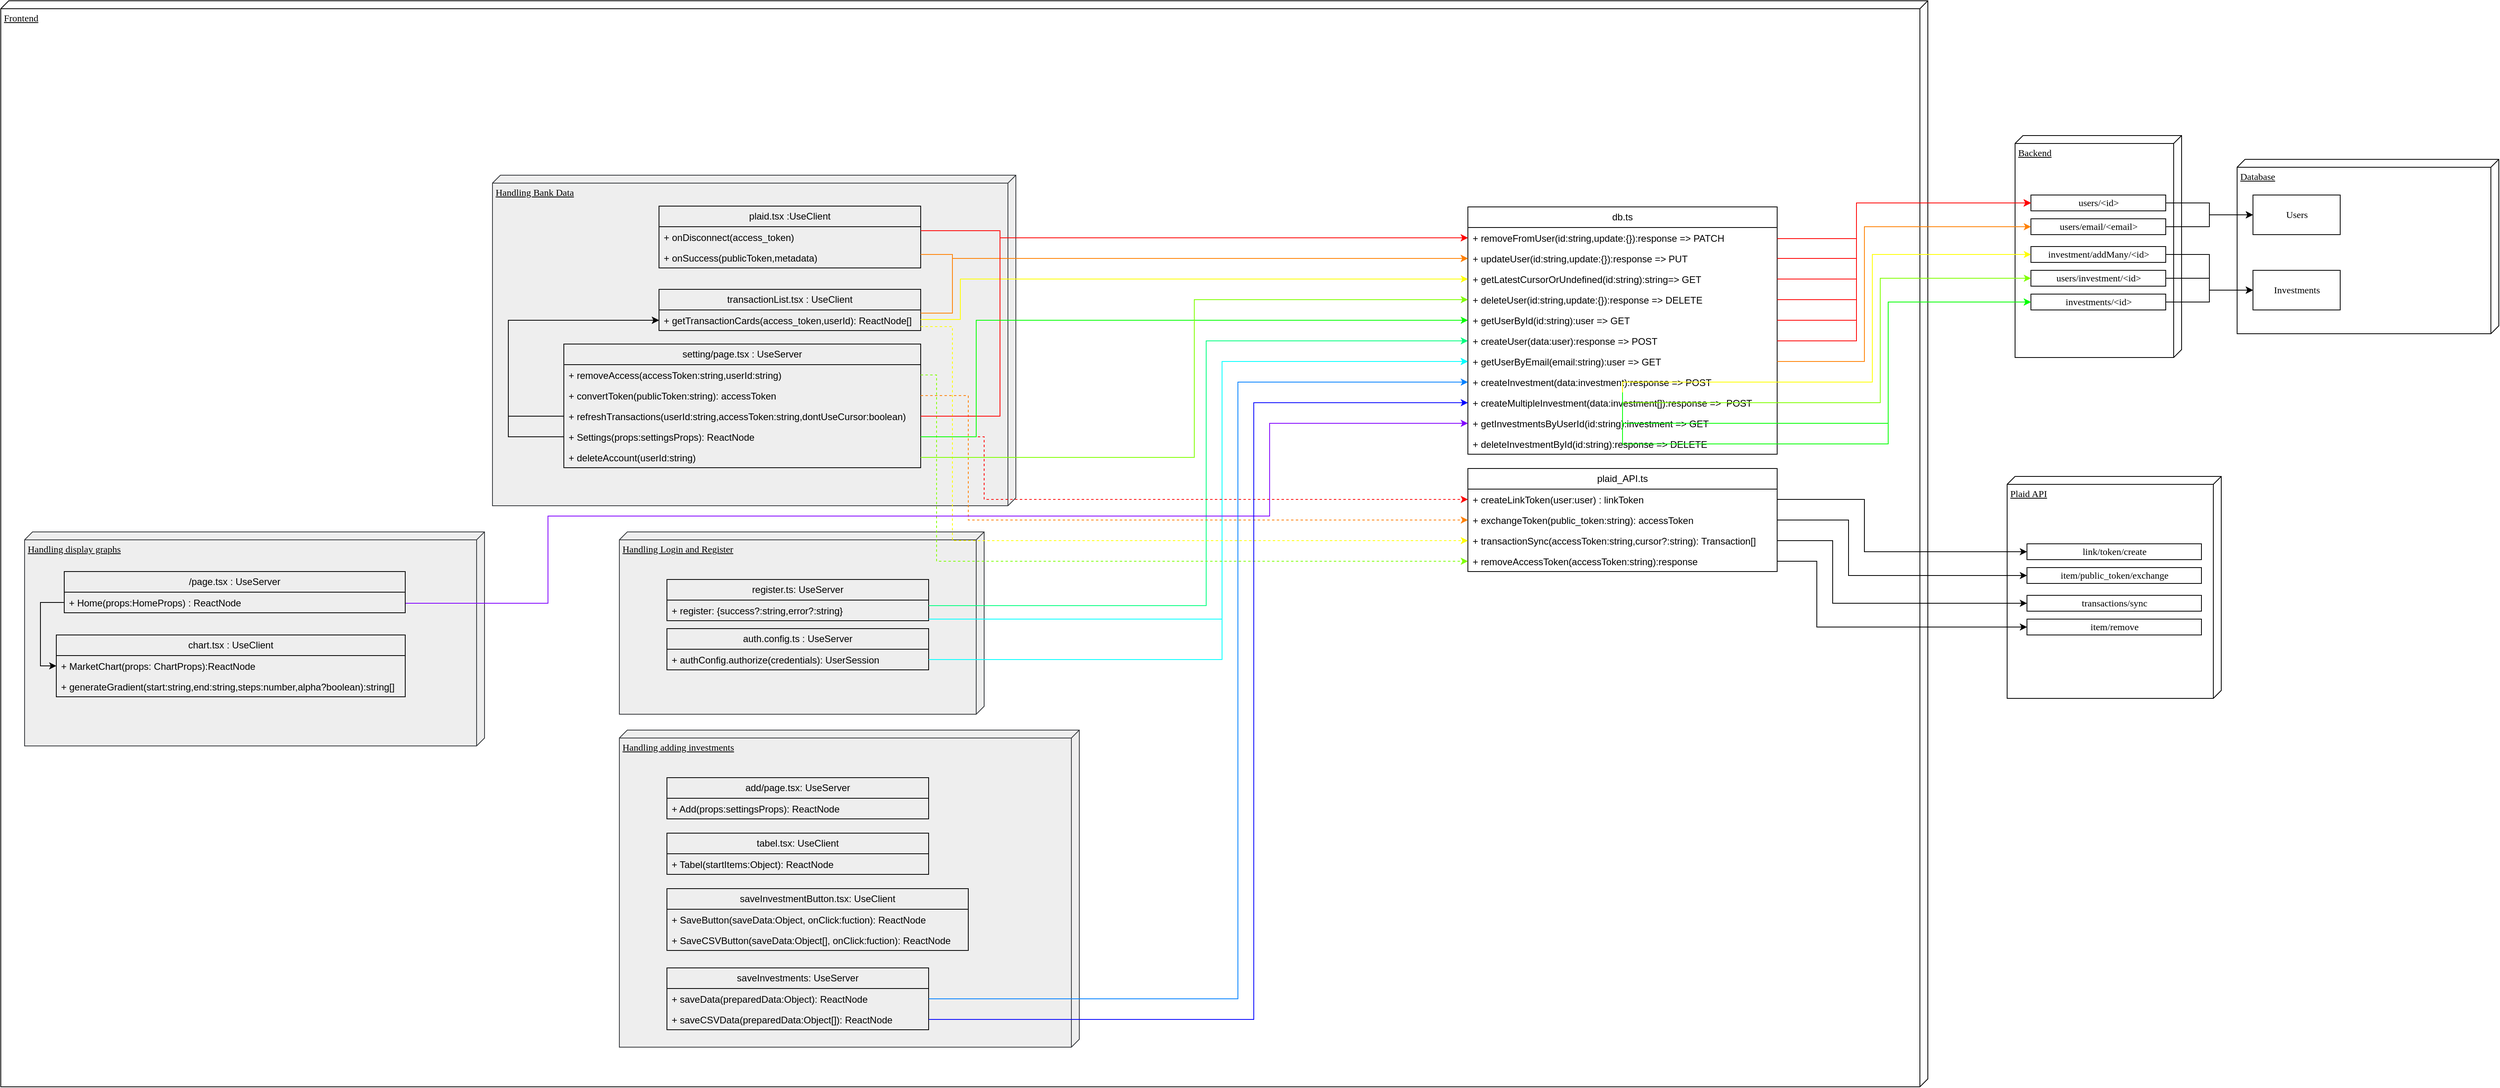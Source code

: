 <mxfile version="24.5.4" type="github">
  <diagram name="Page-1" id="5f0bae14-7c28-e335-631c-24af17079c00">
    <mxGraphModel dx="2903" dy="1805" grid="1" gridSize="10" guides="1" tooltips="1" connect="1" arrows="1" fold="1" page="1" pageScale="1" pageWidth="1100" pageHeight="850" background="none" math="0" shadow="0">
      <root>
        <mxCell id="0" />
        <mxCell id="1" parent="0" />
        <mxCell id="39150e848f15840c-1" value="Frontend" style="verticalAlign=top;align=left;spacingTop=8;spacingLeft=2;spacingRight=12;shape=cube;size=10;direction=south;fontStyle=4;html=1;rounded=0;shadow=0;comic=0;labelBackgroundColor=none;strokeWidth=1;fontFamily=Verdana;fontSize=12;" parent="1" vertex="1">
          <mxGeometry x="-1100" y="-60" width="2430" height="1370" as="geometry" />
        </mxCell>
        <mxCell id="Jsz6gtVpyIw94btjj9Ky-153" value="Handling Login and Register" style="verticalAlign=top;align=left;spacingTop=8;spacingLeft=2;spacingRight=12;shape=cube;size=10;direction=south;fontStyle=4;html=1;rounded=0;shadow=0;comic=0;labelBackgroundColor=none;strokeWidth=1;fontFamily=Verdana;fontSize=12;fillColor=#eeeeee;strokeColor=#36393d;" vertex="1" parent="1">
          <mxGeometry x="-320" y="610" width="460" height="230" as="geometry" />
        </mxCell>
        <mxCell id="Jsz6gtVpyIw94btjj9Ky-150" value="Handling Bank Data" style="verticalAlign=top;align=left;spacingTop=8;spacingLeft=2;spacingRight=12;shape=cube;size=10;direction=south;fontStyle=4;html=1;rounded=0;shadow=0;comic=0;labelBackgroundColor=none;strokeWidth=1;fontFamily=Verdana;fontSize=12;fillColor=#eeeeee;strokeColor=#36393d;" vertex="1" parent="1">
          <mxGeometry x="-480" y="160" width="660" height="417" as="geometry" />
        </mxCell>
        <mxCell id="39150e848f15840c-2" value="Backend" style="verticalAlign=top;align=left;spacingTop=8;spacingLeft=2;spacingRight=12;shape=cube;size=10;direction=south;fontStyle=4;html=1;rounded=0;shadow=0;comic=0;labelBackgroundColor=none;strokeWidth=1;fontFamily=Verdana;fontSize=12" parent="1" vertex="1">
          <mxGeometry x="1440" y="110" width="210" height="280" as="geometry" />
        </mxCell>
        <mxCell id="39150e848f15840c-3" value="Database" style="verticalAlign=top;align=left;spacingTop=8;spacingLeft=2;spacingRight=12;shape=cube;size=10;direction=south;fontStyle=4;html=1;rounded=0;shadow=0;comic=0;labelBackgroundColor=none;strokeWidth=1;fontFamily=Verdana;fontSize=12" parent="1" vertex="1">
          <mxGeometry x="1720" y="140" width="330" height="220" as="geometry" />
        </mxCell>
        <mxCell id="39150e848f15840c-8" value="Users" style="html=1;rounded=0;shadow=0;comic=0;labelBackgroundColor=none;strokeWidth=1;fontFamily=Verdana;fontSize=12;align=center;" parent="1" vertex="1">
          <mxGeometry x="1740" y="185" width="110" height="50" as="geometry" />
        </mxCell>
        <mxCell id="Jsz6gtVpyIw94btjj9Ky-2" value="Investments" style="html=1;rounded=0;shadow=0;comic=0;labelBackgroundColor=none;strokeWidth=1;fontFamily=Verdana;fontSize=12;align=center;" vertex="1" parent="1">
          <mxGeometry x="1740" y="280" width="110" height="50" as="geometry" />
        </mxCell>
        <mxCell id="Jsz6gtVpyIw94btjj9Ky-60" style="edgeStyle=orthogonalEdgeStyle;rounded=0;orthogonalLoop=1;jettySize=auto;html=1;" edge="1" parent="1" source="Jsz6gtVpyIw94btjj9Ky-3" target="39150e848f15840c-8">
          <mxGeometry relative="1" as="geometry" />
        </mxCell>
        <mxCell id="Jsz6gtVpyIw94btjj9Ky-3" value="&lt;div&gt;users/&amp;lt;id&amp;gt;&lt;/div&gt;" style="html=1;rounded=0;shadow=0;comic=0;labelBackgroundColor=none;strokeWidth=1;fontFamily=Verdana;fontSize=12;align=center;" vertex="1" parent="1">
          <mxGeometry x="1460" y="185" width="170" height="20" as="geometry" />
        </mxCell>
        <mxCell id="Jsz6gtVpyIw94btjj9Ky-61" style="edgeStyle=orthogonalEdgeStyle;rounded=0;orthogonalLoop=1;jettySize=auto;html=1;" edge="1" parent="1" source="Jsz6gtVpyIw94btjj9Ky-10" target="39150e848f15840c-8">
          <mxGeometry relative="1" as="geometry" />
        </mxCell>
        <mxCell id="Jsz6gtVpyIw94btjj9Ky-10" value="&lt;div&gt;users/email/&amp;lt;email&amp;gt;&lt;br&gt;&lt;/div&gt;" style="html=1;rounded=0;shadow=0;comic=0;labelBackgroundColor=none;strokeWidth=1;fontFamily=Verdana;fontSize=12;align=center;" vertex="1" parent="1">
          <mxGeometry x="1460" y="215" width="170" height="20" as="geometry" />
        </mxCell>
        <mxCell id="Jsz6gtVpyIw94btjj9Ky-15" value="db.ts" style="swimlane;fontStyle=0;childLayout=stackLayout;horizontal=1;startSize=26;fillColor=none;horizontalStack=0;resizeParent=1;resizeParentMax=0;resizeLast=0;collapsible=1;marginBottom=0;whiteSpace=wrap;html=1;" vertex="1" parent="1">
          <mxGeometry x="750" y="200" width="390" height="312" as="geometry" />
        </mxCell>
        <mxCell id="Jsz6gtVpyIw94btjj9Ky-18" value="+ removeFromUser(id:string,update:{}):response&amp;nbsp;=&amp;gt; PATCH" style="text;strokeColor=none;fillColor=none;align=left;verticalAlign=top;spacingLeft=4;spacingRight=4;overflow=hidden;rotatable=0;points=[[0,0.5],[1,0.5]];portConstraint=eastwest;whiteSpace=wrap;html=1;" vertex="1" parent="Jsz6gtVpyIw94btjj9Ky-15">
          <mxGeometry y="26" width="390" height="26" as="geometry" />
        </mxCell>
        <mxCell id="Jsz6gtVpyIw94btjj9Ky-17" value="+ updateUser(id:string,update:{}):response&amp;nbsp;=&amp;gt; PUT" style="text;strokeColor=none;fillColor=none;align=left;verticalAlign=top;spacingLeft=4;spacingRight=4;overflow=hidden;rotatable=0;points=[[0,0.5],[1,0.5]];portConstraint=eastwest;whiteSpace=wrap;html=1;" vertex="1" parent="Jsz6gtVpyIw94btjj9Ky-15">
          <mxGeometry y="52" width="390" height="26" as="geometry" />
        </mxCell>
        <mxCell id="Jsz6gtVpyIw94btjj9Ky-37" value="+ getLatestCursorOrUndefined(id:string):string=&amp;gt; GET" style="text;strokeColor=none;fillColor=none;align=left;verticalAlign=top;spacingLeft=4;spacingRight=4;overflow=hidden;rotatable=0;points=[[0,0.5],[1,0.5]];portConstraint=eastwest;whiteSpace=wrap;html=1;" vertex="1" parent="Jsz6gtVpyIw94btjj9Ky-15">
          <mxGeometry y="78" width="390" height="26" as="geometry" />
        </mxCell>
        <mxCell id="Jsz6gtVpyIw94btjj9Ky-39" value="+ deleteUser(id:string,update:{}):response =&amp;gt; DELETE" style="text;strokeColor=none;fillColor=none;align=left;verticalAlign=top;spacingLeft=4;spacingRight=4;overflow=hidden;rotatable=0;points=[[0,0.5],[1,0.5]];portConstraint=eastwest;whiteSpace=wrap;html=1;" vertex="1" parent="Jsz6gtVpyIw94btjj9Ky-15">
          <mxGeometry y="104" width="390" height="26" as="geometry" />
        </mxCell>
        <mxCell id="Jsz6gtVpyIw94btjj9Ky-23" value="+ getUserById(id:string):user =&amp;gt; GET" style="text;strokeColor=none;fillColor=none;align=left;verticalAlign=top;spacingLeft=4;spacingRight=4;overflow=hidden;rotatable=0;points=[[0,0.5],[1,0.5]];portConstraint=eastwest;whiteSpace=wrap;html=1;" vertex="1" parent="Jsz6gtVpyIw94btjj9Ky-15">
          <mxGeometry y="130" width="390" height="26" as="geometry" />
        </mxCell>
        <mxCell id="Jsz6gtVpyIw94btjj9Ky-24" value="+ createUser(data:user):response&amp;nbsp;=&amp;gt; POST" style="text;strokeColor=none;fillColor=none;align=left;verticalAlign=top;spacingLeft=4;spacingRight=4;overflow=hidden;rotatable=0;points=[[0,0.5],[1,0.5]];portConstraint=eastwest;whiteSpace=wrap;html=1;" vertex="1" parent="Jsz6gtVpyIw94btjj9Ky-15">
          <mxGeometry y="156" width="390" height="26" as="geometry" />
        </mxCell>
        <mxCell id="Jsz6gtVpyIw94btjj9Ky-16" value="+ getUserByEmail(email:string):user =&amp;gt; GET" style="text;strokeColor=none;fillColor=none;align=left;verticalAlign=top;spacingLeft=4;spacingRight=4;overflow=hidden;rotatable=0;points=[[0,0.5],[1,0.5]];portConstraint=eastwest;whiteSpace=wrap;html=1;" vertex="1" parent="Jsz6gtVpyIw94btjj9Ky-15">
          <mxGeometry y="182" width="390" height="26" as="geometry" />
        </mxCell>
        <mxCell id="Jsz6gtVpyIw94btjj9Ky-25" value="+ createInvestment(data:investment):response =&amp;gt; POST" style="text;strokeColor=none;fillColor=none;align=left;verticalAlign=top;spacingLeft=4;spacingRight=4;overflow=hidden;rotatable=0;points=[[0,0.5],[1,0.5]];portConstraint=eastwest;whiteSpace=wrap;html=1;" vertex="1" parent="Jsz6gtVpyIw94btjj9Ky-15">
          <mxGeometry y="208" width="390" height="26" as="geometry" />
        </mxCell>
        <mxCell id="Jsz6gtVpyIw94btjj9Ky-34" value="+ createMultipleInvestment(data:investment[]):response =&amp;gt;&amp;nbsp; POST" style="text;strokeColor=none;fillColor=none;align=left;verticalAlign=top;spacingLeft=4;spacingRight=4;overflow=hidden;rotatable=0;points=[[0,0.5],[1,0.5]];portConstraint=eastwest;whiteSpace=wrap;html=1;" vertex="1" parent="Jsz6gtVpyIw94btjj9Ky-15">
          <mxGeometry y="234" width="390" height="26" as="geometry" />
        </mxCell>
        <mxCell id="Jsz6gtVpyIw94btjj9Ky-35" value="+ getInvestmentsByUserId(id:string):investment =&amp;gt; GET" style="text;strokeColor=none;fillColor=none;align=left;verticalAlign=top;spacingLeft=4;spacingRight=4;overflow=hidden;rotatable=0;points=[[0,0.5],[1,0.5]];portConstraint=eastwest;whiteSpace=wrap;html=1;" vertex="1" parent="Jsz6gtVpyIw94btjj9Ky-15">
          <mxGeometry y="260" width="390" height="26" as="geometry" />
        </mxCell>
        <mxCell id="Jsz6gtVpyIw94btjj9Ky-36" value="+ deleteInvestmentById(id:string):response =&amp;gt; DELETE" style="text;strokeColor=none;fillColor=none;align=left;verticalAlign=top;spacingLeft=4;spacingRight=4;overflow=hidden;rotatable=0;points=[[0,0.5],[1,0.5]];portConstraint=eastwest;whiteSpace=wrap;html=1;" vertex="1" parent="Jsz6gtVpyIw94btjj9Ky-15">
          <mxGeometry y="286" width="390" height="26" as="geometry" />
        </mxCell>
        <mxCell id="Jsz6gtVpyIw94btjj9Ky-41" style="edgeStyle=elbowEdgeStyle;rounded=0;orthogonalLoop=1;jettySize=auto;html=1;entryX=0;entryY=0.5;entryDx=0;entryDy=0;strokeColor=#FF0000;fillColor=#f8cecc;" edge="1" parent="1" source="Jsz6gtVpyIw94btjj9Ky-17" target="Jsz6gtVpyIw94btjj9Ky-3">
          <mxGeometry relative="1" as="geometry">
            <Array as="points">
              <mxPoint x="1240" y="220" />
            </Array>
          </mxGeometry>
        </mxCell>
        <mxCell id="Jsz6gtVpyIw94btjj9Ky-42" style="edgeStyle=elbowEdgeStyle;rounded=0;orthogonalLoop=1;jettySize=auto;html=1;entryX=0;entryY=0.5;entryDx=0;entryDy=0;strokeColor=#FF0000;fillColor=#f8cecc;" edge="1" parent="1" source="Jsz6gtVpyIw94btjj9Ky-18" target="Jsz6gtVpyIw94btjj9Ky-3">
          <mxGeometry relative="1" as="geometry">
            <Array as="points">
              <mxPoint x="1240" y="240" />
            </Array>
          </mxGeometry>
        </mxCell>
        <mxCell id="Jsz6gtVpyIw94btjj9Ky-43" style="edgeStyle=elbowEdgeStyle;rounded=0;orthogonalLoop=1;jettySize=auto;html=1;entryX=0;entryY=0.5;entryDx=0;entryDy=0;strokeColor=#FF0000;fillColor=#f8cecc;" edge="1" parent="1" source="Jsz6gtVpyIw94btjj9Ky-39" target="Jsz6gtVpyIw94btjj9Ky-3">
          <mxGeometry relative="1" as="geometry">
            <Array as="points">
              <mxPoint x="1240" y="250" />
            </Array>
          </mxGeometry>
        </mxCell>
        <mxCell id="Jsz6gtVpyIw94btjj9Ky-44" style="edgeStyle=elbowEdgeStyle;rounded=0;orthogonalLoop=1;jettySize=auto;html=1;entryX=0;entryY=0.5;entryDx=0;entryDy=0;strokeColor=#FF0000;fillColor=#f8cecc;" edge="1" parent="1" source="Jsz6gtVpyIw94btjj9Ky-23" target="Jsz6gtVpyIw94btjj9Ky-3">
          <mxGeometry relative="1" as="geometry">
            <Array as="points">
              <mxPoint x="1240" y="270" />
            </Array>
          </mxGeometry>
        </mxCell>
        <mxCell id="Jsz6gtVpyIw94btjj9Ky-45" style="rounded=0;orthogonalLoop=1;jettySize=auto;html=1;entryX=0;entryY=0.5;entryDx=0;entryDy=0;strokeColor=#FF8000;edgeStyle=orthogonalEdgeStyle;" edge="1" parent="1" source="Jsz6gtVpyIw94btjj9Ky-16" target="Jsz6gtVpyIw94btjj9Ky-10">
          <mxGeometry relative="1" as="geometry">
            <Array as="points">
              <mxPoint x="1250" y="395" />
              <mxPoint x="1250" y="225" />
            </Array>
          </mxGeometry>
        </mxCell>
        <mxCell id="Jsz6gtVpyIw94btjj9Ky-47" style="edgeStyle=orthogonalEdgeStyle;rounded=0;orthogonalLoop=1;jettySize=auto;html=1;entryX=0;entryY=0.5;entryDx=0;entryDy=0;fillColor=#f8cecc;strokeColor=#FF0000;" edge="1" parent="1" source="Jsz6gtVpyIw94btjj9Ky-24" target="Jsz6gtVpyIw94btjj9Ky-3">
          <mxGeometry relative="1" as="geometry">
            <mxPoint x="1380" y="170" as="targetPoint" />
            <Array as="points">
              <mxPoint x="1240" y="369" />
              <mxPoint x="1240" y="195" />
            </Array>
          </mxGeometry>
        </mxCell>
        <mxCell id="Jsz6gtVpyIw94btjj9Ky-63" style="edgeStyle=orthogonalEdgeStyle;rounded=0;orthogonalLoop=1;jettySize=auto;html=1;entryX=0;entryY=0.5;entryDx=0;entryDy=0;" edge="1" parent="1" source="Jsz6gtVpyIw94btjj9Ky-48" target="Jsz6gtVpyIw94btjj9Ky-2">
          <mxGeometry relative="1" as="geometry" />
        </mxCell>
        <mxCell id="Jsz6gtVpyIw94btjj9Ky-48" value="&lt;div&gt;users/investment/&amp;lt;id&amp;gt;&lt;br&gt;&lt;/div&gt;" style="html=1;rounded=0;shadow=0;comic=0;labelBackgroundColor=none;strokeWidth=1;fontFamily=Verdana;fontSize=12;align=center;" vertex="1" parent="1">
          <mxGeometry x="1460" y="280" width="170" height="20" as="geometry" />
        </mxCell>
        <mxCell id="Jsz6gtVpyIw94btjj9Ky-64" style="edgeStyle=orthogonalEdgeStyle;rounded=0;orthogonalLoop=1;jettySize=auto;html=1;entryX=0;entryY=0.5;entryDx=0;entryDy=0;" edge="1" parent="1" source="Jsz6gtVpyIw94btjj9Ky-50" target="Jsz6gtVpyIw94btjj9Ky-2">
          <mxGeometry relative="1" as="geometry" />
        </mxCell>
        <mxCell id="Jsz6gtVpyIw94btjj9Ky-50" value="&lt;div&gt;investments/&amp;lt;id&amp;gt;&lt;br&gt;&lt;/div&gt;" style="html=1;rounded=0;shadow=0;comic=0;labelBackgroundColor=none;strokeWidth=1;fontFamily=Verdana;fontSize=12;align=center;" vertex="1" parent="1">
          <mxGeometry x="1460" y="310" width="170" height="20" as="geometry" />
        </mxCell>
        <mxCell id="Jsz6gtVpyIw94btjj9Ky-62" style="edgeStyle=orthogonalEdgeStyle;rounded=0;orthogonalLoop=1;jettySize=auto;html=1;entryX=0;entryY=0.5;entryDx=0;entryDy=0;" edge="1" parent="1" source="Jsz6gtVpyIw94btjj9Ky-51" target="Jsz6gtVpyIw94btjj9Ky-2">
          <mxGeometry relative="1" as="geometry" />
        </mxCell>
        <mxCell id="Jsz6gtVpyIw94btjj9Ky-51" value="&lt;div&gt;&lt;span style=&quot;background-color: initial;&quot;&gt;investment/addMany&lt;/span&gt;&lt;span style=&quot;background-color: initial;&quot;&gt;/&amp;lt;id&amp;gt;&lt;/span&gt;&lt;br&gt;&lt;/div&gt;" style="html=1;rounded=0;shadow=0;comic=0;labelBackgroundColor=none;strokeWidth=1;fontFamily=Verdana;fontSize=12;align=center;" vertex="1" parent="1">
          <mxGeometry x="1460" y="250" width="170" height="20" as="geometry" />
        </mxCell>
        <mxCell id="Jsz6gtVpyIw94btjj9Ky-53" style="edgeStyle=orthogonalEdgeStyle;rounded=0;orthogonalLoop=1;jettySize=auto;html=1;entryX=0;entryY=0.5;entryDx=0;entryDy=0;fillColor=#ffe6cc;strokeColor=#FFFF00;" edge="1" parent="1" source="Jsz6gtVpyIw94btjj9Ky-34" target="Jsz6gtVpyIw94btjj9Ky-51">
          <mxGeometry relative="1" as="geometry">
            <Array as="points">
              <mxPoint x="1260" y="421" />
              <mxPoint x="1260" y="260" />
            </Array>
          </mxGeometry>
        </mxCell>
        <mxCell id="Jsz6gtVpyIw94btjj9Ky-55" style="edgeStyle=orthogonalEdgeStyle;rounded=0;orthogonalLoop=1;jettySize=auto;html=1;entryX=0;entryY=0.5;entryDx=0;entryDy=0;strokeColor=#80FF00;" edge="1" parent="1" source="Jsz6gtVpyIw94btjj9Ky-35" target="Jsz6gtVpyIw94btjj9Ky-48">
          <mxGeometry relative="1" as="geometry">
            <Array as="points">
              <mxPoint x="1270" y="447" />
              <mxPoint x="1270" y="290" />
            </Array>
          </mxGeometry>
        </mxCell>
        <mxCell id="Jsz6gtVpyIw94btjj9Ky-57" style="edgeStyle=orthogonalEdgeStyle;rounded=0;orthogonalLoop=1;jettySize=auto;html=1;entryX=0;entryY=0.5;entryDx=0;entryDy=0;strokeColor=#00FF00;" edge="1" parent="1" source="Jsz6gtVpyIw94btjj9Ky-36" target="Jsz6gtVpyIw94btjj9Ky-50">
          <mxGeometry relative="1" as="geometry">
            <Array as="points">
              <mxPoint x="1280" y="473" />
              <mxPoint x="1280" y="320" />
            </Array>
          </mxGeometry>
        </mxCell>
        <mxCell id="Jsz6gtVpyIw94btjj9Ky-58" style="edgeStyle=orthogonalEdgeStyle;rounded=0;orthogonalLoop=1;jettySize=auto;html=1;entryX=0;entryY=0.5;entryDx=0;entryDy=0;strokeColor=#00FF00;" edge="1" parent="1" source="Jsz6gtVpyIw94btjj9Ky-25" target="Jsz6gtVpyIw94btjj9Ky-50">
          <mxGeometry relative="1" as="geometry">
            <Array as="points">
              <mxPoint x="1280" y="499" />
              <mxPoint x="1280" y="320" />
            </Array>
          </mxGeometry>
        </mxCell>
        <mxCell id="Jsz6gtVpyIw94btjj9Ky-59" style="edgeStyle=orthogonalEdgeStyle;rounded=0;orthogonalLoop=1;jettySize=auto;html=1;entryX=0;entryY=0.5;entryDx=0;entryDy=0;strokeColor=#FF0000;fillColor=#f8cecc;" edge="1" parent="1" source="Jsz6gtVpyIw94btjj9Ky-37" target="Jsz6gtVpyIw94btjj9Ky-3">
          <mxGeometry relative="1" as="geometry">
            <Array as="points">
              <mxPoint x="1240" y="291" />
              <mxPoint x="1240" y="195" />
            </Array>
          </mxGeometry>
        </mxCell>
        <mxCell id="Jsz6gtVpyIw94btjj9Ky-77" value="auth.config.ts : UseServer" style="swimlane;fontStyle=0;childLayout=stackLayout;horizontal=1;startSize=26;fillColor=none;horizontalStack=0;resizeParent=1;resizeParentMax=0;resizeLast=0;collapsible=1;marginBottom=0;whiteSpace=wrap;html=1;" vertex="1" parent="1">
          <mxGeometry x="-260" y="732" width="330" height="52" as="geometry" />
        </mxCell>
        <mxCell id="Jsz6gtVpyIw94btjj9Ky-78" value="+ authConfig.authorize(credentials): UserSession" style="text;strokeColor=none;fillColor=none;align=left;verticalAlign=top;spacingLeft=4;spacingRight=4;overflow=hidden;rotatable=0;points=[[0,0.5],[1,0.5]];portConstraint=eastwest;whiteSpace=wrap;html=1;" vertex="1" parent="Jsz6gtVpyIw94btjj9Ky-77">
          <mxGeometry y="26" width="330" height="26" as="geometry" />
        </mxCell>
        <mxCell id="Jsz6gtVpyIw94btjj9Ky-90" value="register.ts: UseServer" style="swimlane;fontStyle=0;childLayout=stackLayout;horizontal=1;startSize=26;fillColor=none;horizontalStack=0;resizeParent=1;resizeParentMax=0;resizeLast=0;collapsible=1;marginBottom=0;whiteSpace=wrap;html=1;" vertex="1" parent="1">
          <mxGeometry x="-260" y="670" width="330" height="52" as="geometry" />
        </mxCell>
        <mxCell id="Jsz6gtVpyIw94btjj9Ky-91" value="+ register: {success?:string,error?:string}" style="text;strokeColor=none;fillColor=none;align=left;verticalAlign=top;spacingLeft=4;spacingRight=4;overflow=hidden;rotatable=0;points=[[0,0.5],[1,0.5]];portConstraint=eastwest;whiteSpace=wrap;html=1;" vertex="1" parent="Jsz6gtVpyIw94btjj9Ky-90">
          <mxGeometry y="26" width="330" height="26" as="geometry" />
        </mxCell>
        <mxCell id="Jsz6gtVpyIw94btjj9Ky-92" style="edgeStyle=orthogonalEdgeStyle;rounded=0;orthogonalLoop=1;jettySize=auto;html=1;entryX=0;entryY=0.5;entryDx=0;entryDy=0;fillColor=#d80073;strokeColor=#00FFFF;" edge="1" parent="1" source="Jsz6gtVpyIw94btjj9Ky-91" target="Jsz6gtVpyIw94btjj9Ky-16">
          <mxGeometry relative="1" as="geometry">
            <Array as="points">
              <mxPoint x="440" y="720" />
              <mxPoint x="440" y="395" />
            </Array>
          </mxGeometry>
        </mxCell>
        <mxCell id="Jsz6gtVpyIw94btjj9Ky-94" style="edgeStyle=orthogonalEdgeStyle;rounded=0;orthogonalLoop=1;jettySize=auto;html=1;entryX=0;entryY=0.5;entryDx=0;entryDy=0;fillColor=#d80073;strokeColor=#00FFFF;" edge="1" parent="1" source="Jsz6gtVpyIw94btjj9Ky-78" target="Jsz6gtVpyIw94btjj9Ky-16">
          <mxGeometry relative="1" as="geometry">
            <Array as="points">
              <mxPoint x="440" y="771" />
              <mxPoint x="440" y="395" />
            </Array>
          </mxGeometry>
        </mxCell>
        <mxCell id="Jsz6gtVpyIw94btjj9Ky-95" style="edgeStyle=orthogonalEdgeStyle;rounded=0;orthogonalLoop=1;jettySize=auto;html=1;entryX=0;entryY=0.5;entryDx=0;entryDy=0;fillColor=#1ba1e2;strokeColor=#00FF80;" edge="1" parent="1" source="Jsz6gtVpyIw94btjj9Ky-91" target="Jsz6gtVpyIw94btjj9Ky-24">
          <mxGeometry relative="1" as="geometry">
            <Array as="points">
              <mxPoint x="420" y="703" />
              <mxPoint x="420" y="369" />
            </Array>
          </mxGeometry>
        </mxCell>
        <mxCell id="Jsz6gtVpyIw94btjj9Ky-96" value="plaid.tsx :UseClient" style="swimlane;fontStyle=0;childLayout=stackLayout;horizontal=1;startSize=26;fillColor=none;horizontalStack=0;resizeParent=1;resizeParentMax=0;resizeLast=0;collapsible=1;marginBottom=0;whiteSpace=wrap;html=1;" vertex="1" parent="1">
          <mxGeometry x="-270" y="199" width="330" height="78" as="geometry" />
        </mxCell>
        <mxCell id="Jsz6gtVpyIw94btjj9Ky-97" value="+ onDisconnect(access_token)" style="text;strokeColor=none;fillColor=none;align=left;verticalAlign=top;spacingLeft=4;spacingRight=4;overflow=hidden;rotatable=0;points=[[0,0.5],[1,0.5]];portConstraint=eastwest;whiteSpace=wrap;html=1;" vertex="1" parent="Jsz6gtVpyIw94btjj9Ky-96">
          <mxGeometry y="26" width="330" height="26" as="geometry" />
        </mxCell>
        <mxCell id="Jsz6gtVpyIw94btjj9Ky-107" value="+ onSuccess(publicToken,metadata)" style="text;strokeColor=none;fillColor=none;align=left;verticalAlign=top;spacingLeft=4;spacingRight=4;overflow=hidden;rotatable=0;points=[[0,0.5],[1,0.5]];portConstraint=eastwest;whiteSpace=wrap;html=1;" vertex="1" parent="Jsz6gtVpyIw94btjj9Ky-96">
          <mxGeometry y="52" width="330" height="26" as="geometry" />
        </mxCell>
        <mxCell id="Jsz6gtVpyIw94btjj9Ky-98" value="transactionList.tsx : UseClient" style="swimlane;fontStyle=0;childLayout=stackLayout;horizontal=1;startSize=26;fillColor=none;horizontalStack=0;resizeParent=1;resizeParentMax=0;resizeLast=0;collapsible=1;marginBottom=0;whiteSpace=wrap;html=1;" vertex="1" parent="1">
          <mxGeometry x="-270" y="304" width="330" height="52" as="geometry" />
        </mxCell>
        <mxCell id="Jsz6gtVpyIw94btjj9Ky-99" value="+ getTransactionCards(access_token,userId): ReactNode[]" style="text;strokeColor=none;fillColor=none;align=left;verticalAlign=top;spacingLeft=4;spacingRight=4;overflow=hidden;rotatable=0;points=[[0,0.5],[1,0.5]];portConstraint=eastwest;whiteSpace=wrap;html=1;" vertex="1" parent="Jsz6gtVpyIw94btjj9Ky-98">
          <mxGeometry y="26" width="330" height="26" as="geometry" />
        </mxCell>
        <mxCell id="Jsz6gtVpyIw94btjj9Ky-102" style="edgeStyle=orthogonalEdgeStyle;rounded=0;orthogonalLoop=1;jettySize=auto;html=1;entryX=0;entryY=0.5;entryDx=0;entryDy=0;fillColor=#f8cecc;strokeColor=#FF8000;" edge="1" parent="1" source="Jsz6gtVpyIw94btjj9Ky-99" target="Jsz6gtVpyIw94btjj9Ky-17">
          <mxGeometry relative="1" as="geometry">
            <Array as="points">
              <mxPoint x="100" y="334" />
              <mxPoint x="100" y="265" />
            </Array>
          </mxGeometry>
        </mxCell>
        <mxCell id="Jsz6gtVpyIw94btjj9Ky-104" style="edgeStyle=orthogonalEdgeStyle;rounded=0;orthogonalLoop=1;jettySize=auto;html=1;entryX=0;entryY=0.5;entryDx=0;entryDy=0;fillColor=#dae8fc;strokeColor=#FFFF00;" edge="1" parent="1" source="Jsz6gtVpyIw94btjj9Ky-99" target="Jsz6gtVpyIw94btjj9Ky-37">
          <mxGeometry relative="1" as="geometry">
            <Array as="points">
              <mxPoint x="110" y="342" />
              <mxPoint x="110" y="291" />
            </Array>
          </mxGeometry>
        </mxCell>
        <mxCell id="Jsz6gtVpyIw94btjj9Ky-109" style="edgeStyle=orthogonalEdgeStyle;rounded=0;orthogonalLoop=1;jettySize=auto;html=1;entryX=0;entryY=0.5;entryDx=0;entryDy=0;fillColor=#d5e8d4;strokeColor=#FF0000;" edge="1" parent="1" source="Jsz6gtVpyIw94btjj9Ky-97" target="Jsz6gtVpyIw94btjj9Ky-18">
          <mxGeometry relative="1" as="geometry">
            <Array as="points">
              <mxPoint x="160" y="230" />
              <mxPoint x="160" y="239" />
            </Array>
          </mxGeometry>
        </mxCell>
        <mxCell id="Jsz6gtVpyIw94btjj9Ky-111" style="edgeStyle=orthogonalEdgeStyle;rounded=0;orthogonalLoop=1;jettySize=auto;html=1;entryX=0;entryY=0.5;entryDx=0;entryDy=0;fillColor=#f8cecc;strokeColor=#FF8000;" edge="1" parent="1" source="Jsz6gtVpyIw94btjj9Ky-107" target="Jsz6gtVpyIw94btjj9Ky-17">
          <mxGeometry relative="1" as="geometry">
            <Array as="points">
              <mxPoint x="100" y="260" />
              <mxPoint x="100" y="265" />
            </Array>
          </mxGeometry>
        </mxCell>
        <mxCell id="Jsz6gtVpyIw94btjj9Ky-112" value="plaid_API.ts" style="swimlane;fontStyle=0;childLayout=stackLayout;horizontal=1;startSize=26;fillColor=none;horizontalStack=0;resizeParent=1;resizeParentMax=0;resizeLast=0;collapsible=1;marginBottom=0;whiteSpace=wrap;html=1;" vertex="1" parent="1">
          <mxGeometry x="750" y="530" width="390" height="130" as="geometry" />
        </mxCell>
        <mxCell id="Jsz6gtVpyIw94btjj9Ky-113" value="+ createLinkToken(user:user) : linkToken" style="text;strokeColor=none;fillColor=none;align=left;verticalAlign=top;spacingLeft=4;spacingRight=4;overflow=hidden;rotatable=0;points=[[0,0.5],[1,0.5]];portConstraint=eastwest;whiteSpace=wrap;html=1;" vertex="1" parent="Jsz6gtVpyIw94btjj9Ky-112">
          <mxGeometry y="26" width="390" height="26" as="geometry" />
        </mxCell>
        <mxCell id="Jsz6gtVpyIw94btjj9Ky-114" value="+ exchangeToken(public_token:string): accessToken" style="text;strokeColor=none;fillColor=none;align=left;verticalAlign=top;spacingLeft=4;spacingRight=4;overflow=hidden;rotatable=0;points=[[0,0.5],[1,0.5]];portConstraint=eastwest;whiteSpace=wrap;html=1;" vertex="1" parent="Jsz6gtVpyIw94btjj9Ky-112">
          <mxGeometry y="52" width="390" height="26" as="geometry" />
        </mxCell>
        <mxCell id="Jsz6gtVpyIw94btjj9Ky-115" value="+ transactionSync(accessToken:string,cursor?:string): Transaction[]" style="text;strokeColor=none;fillColor=none;align=left;verticalAlign=top;spacingLeft=4;spacingRight=4;overflow=hidden;rotatable=0;points=[[0,0.5],[1,0.5]];portConstraint=eastwest;whiteSpace=wrap;html=1;" vertex="1" parent="Jsz6gtVpyIw94btjj9Ky-112">
          <mxGeometry y="78" width="390" height="26" as="geometry" />
        </mxCell>
        <mxCell id="Jsz6gtVpyIw94btjj9Ky-116" value="+ removeAccessToken(accessToken:string):response" style="text;strokeColor=none;fillColor=none;align=left;verticalAlign=top;spacingLeft=4;spacingRight=4;overflow=hidden;rotatable=0;points=[[0,0.5],[1,0.5]];portConstraint=eastwest;whiteSpace=wrap;html=1;" vertex="1" parent="Jsz6gtVpyIw94btjj9Ky-112">
          <mxGeometry y="104" width="390" height="26" as="geometry" />
        </mxCell>
        <mxCell id="Jsz6gtVpyIw94btjj9Ky-124" style="edgeStyle=orthogonalEdgeStyle;rounded=0;orthogonalLoop=1;jettySize=auto;html=1;entryX=0;entryY=0.5;entryDx=0;entryDy=0;dashed=1;fillColor=#dae8fc;strokeColor=#FFFF00;" edge="1" parent="1" source="Jsz6gtVpyIw94btjj9Ky-99" target="Jsz6gtVpyIw94btjj9Ky-115">
          <mxGeometry relative="1" as="geometry">
            <Array as="points">
              <mxPoint x="100" y="351" />
              <mxPoint x="100" y="621" />
            </Array>
          </mxGeometry>
        </mxCell>
        <mxCell id="Jsz6gtVpyIw94btjj9Ky-125" value="setting/page.tsx : UseServer" style="swimlane;fontStyle=0;childLayout=stackLayout;horizontal=1;startSize=26;fillColor=none;horizontalStack=0;resizeParent=1;resizeParentMax=0;resizeLast=0;collapsible=1;marginBottom=0;whiteSpace=wrap;html=1;" vertex="1" parent="1">
          <mxGeometry x="-390" y="373" width="450" height="156" as="geometry" />
        </mxCell>
        <mxCell id="Jsz6gtVpyIw94btjj9Ky-127" value="+ removeAccess(accessToken:string,userId:string)&lt;div&gt;&lt;br&gt;&lt;/div&gt;" style="text;strokeColor=none;fillColor=none;align=left;verticalAlign=top;spacingLeft=4;spacingRight=4;overflow=hidden;rotatable=0;points=[[0,0.5],[1,0.5]];portConstraint=eastwest;whiteSpace=wrap;html=1;" vertex="1" parent="Jsz6gtVpyIw94btjj9Ky-125">
          <mxGeometry y="26" width="450" height="26" as="geometry" />
        </mxCell>
        <mxCell id="Jsz6gtVpyIw94btjj9Ky-130" value="+ convertToken(publicToken:string): accessToken" style="text;strokeColor=none;fillColor=none;align=left;verticalAlign=top;spacingLeft=4;spacingRight=4;overflow=hidden;rotatable=0;points=[[0,0.5],[1,0.5]];portConstraint=eastwest;whiteSpace=wrap;html=1;" vertex="1" parent="Jsz6gtVpyIw94btjj9Ky-125">
          <mxGeometry y="52" width="450" height="26" as="geometry" />
        </mxCell>
        <mxCell id="Jsz6gtVpyIw94btjj9Ky-126" value="+ refreshTransactions(userId:string,accessToken:string,dontUseCursor:boolean)&lt;div&gt;&lt;br&gt;&lt;/div&gt;" style="text;strokeColor=none;fillColor=none;align=left;verticalAlign=top;spacingLeft=4;spacingRight=4;overflow=hidden;rotatable=0;points=[[0,0.5],[1,0.5]];portConstraint=eastwest;whiteSpace=wrap;html=1;" vertex="1" parent="Jsz6gtVpyIw94btjj9Ky-125">
          <mxGeometry y="78" width="450" height="26" as="geometry" />
        </mxCell>
        <mxCell id="Jsz6gtVpyIw94btjj9Ky-136" value="+ Settings(props:settingsProps): ReactNode" style="text;strokeColor=none;fillColor=none;align=left;verticalAlign=top;spacingLeft=4;spacingRight=4;overflow=hidden;rotatable=0;points=[[0,0.5],[1,0.5]];portConstraint=eastwest;whiteSpace=wrap;html=1;" vertex="1" parent="Jsz6gtVpyIw94btjj9Ky-125">
          <mxGeometry y="104" width="450" height="26" as="geometry" />
        </mxCell>
        <mxCell id="Jsz6gtVpyIw94btjj9Ky-151" value="+ deleteAccount(userId:string)&lt;div&gt;&lt;br&gt;&lt;/div&gt;" style="text;strokeColor=none;fillColor=none;align=left;verticalAlign=top;spacingLeft=4;spacingRight=4;overflow=hidden;rotatable=0;points=[[0,0.5],[1,0.5]];portConstraint=eastwest;whiteSpace=wrap;html=1;" vertex="1" parent="Jsz6gtVpyIw94btjj9Ky-125">
          <mxGeometry y="130" width="450" height="26" as="geometry" />
        </mxCell>
        <mxCell id="Jsz6gtVpyIw94btjj9Ky-131" style="edgeStyle=orthogonalEdgeStyle;rounded=0;orthogonalLoop=1;jettySize=auto;html=1;entryX=0;entryY=0.5;entryDx=0;entryDy=0;dashed=1;fillColor=#ffe6cc;strokeColor=#80FF00;" edge="1" parent="1" source="Jsz6gtVpyIw94btjj9Ky-127" target="Jsz6gtVpyIw94btjj9Ky-116">
          <mxGeometry relative="1" as="geometry">
            <Array as="points">
              <mxPoint x="80" y="412" />
              <mxPoint x="80" y="647" />
            </Array>
          </mxGeometry>
        </mxCell>
        <mxCell id="Jsz6gtVpyIw94btjj9Ky-132" style="edgeStyle=orthogonalEdgeStyle;rounded=0;orthogonalLoop=1;jettySize=auto;html=1;entryX=0;entryY=0.5;entryDx=0;entryDy=0;dashed=1;fillColor=#f8cecc;strokeColor=#FF8000;" edge="1" parent="1" source="Jsz6gtVpyIw94btjj9Ky-130" target="Jsz6gtVpyIw94btjj9Ky-114">
          <mxGeometry relative="1" as="geometry">
            <Array as="points">
              <mxPoint x="120" y="438" />
              <mxPoint x="120" y="595" />
            </Array>
          </mxGeometry>
        </mxCell>
        <mxCell id="Jsz6gtVpyIw94btjj9Ky-134" style="edgeStyle=orthogonalEdgeStyle;rounded=0;orthogonalLoop=1;jettySize=auto;html=1;entryX=0;entryY=0.5;entryDx=0;entryDy=0;" edge="1" parent="1" source="Jsz6gtVpyIw94btjj9Ky-126" target="Jsz6gtVpyIw94btjj9Ky-99">
          <mxGeometry relative="1" as="geometry">
            <Array as="points">
              <mxPoint x="-460" y="464" />
              <mxPoint x="-460" y="343" />
            </Array>
          </mxGeometry>
        </mxCell>
        <mxCell id="Jsz6gtVpyIw94btjj9Ky-135" style="edgeStyle=orthogonalEdgeStyle;rounded=0;orthogonalLoop=1;jettySize=auto;html=1;entryX=0;entryY=0.5;entryDx=0;entryDy=0;fillColor=#d5e8d4;strokeColor=#FF0000;" edge="1" parent="1" source="Jsz6gtVpyIw94btjj9Ky-126" target="Jsz6gtVpyIw94btjj9Ky-18">
          <mxGeometry relative="1" as="geometry">
            <Array as="points">
              <mxPoint x="160" y="464" />
              <mxPoint x="160" y="239" />
            </Array>
          </mxGeometry>
        </mxCell>
        <mxCell id="Jsz6gtVpyIw94btjj9Ky-137" style="edgeStyle=orthogonalEdgeStyle;rounded=0;orthogonalLoop=1;jettySize=auto;html=1;entryX=0;entryY=0.5;entryDx=0;entryDy=0;" edge="1" parent="1" source="Jsz6gtVpyIw94btjj9Ky-136" target="Jsz6gtVpyIw94btjj9Ky-99">
          <mxGeometry relative="1" as="geometry">
            <Array as="points">
              <mxPoint x="-460" y="490" />
              <mxPoint x="-460" y="343" />
            </Array>
          </mxGeometry>
        </mxCell>
        <mxCell id="Jsz6gtVpyIw94btjj9Ky-138" style="edgeStyle=orthogonalEdgeStyle;rounded=0;orthogonalLoop=1;jettySize=auto;html=1;entryX=0;entryY=0.5;entryDx=0;entryDy=0;fillColor=#d5e8d4;strokeColor=#FF0000;dashed=1;" edge="1" parent="1" source="Jsz6gtVpyIw94btjj9Ky-136" target="Jsz6gtVpyIw94btjj9Ky-113">
          <mxGeometry relative="1" as="geometry">
            <Array as="points">
              <mxPoint x="140" y="490" />
              <mxPoint x="140" y="569" />
            </Array>
          </mxGeometry>
        </mxCell>
        <mxCell id="Jsz6gtVpyIw94btjj9Ky-139" style="edgeStyle=orthogonalEdgeStyle;rounded=0;orthogonalLoop=1;jettySize=auto;html=1;entryX=0;entryY=0.5;entryDx=0;entryDy=0;fillColor=#6a00ff;strokeColor=#00FF00;" edge="1" parent="1" source="Jsz6gtVpyIw94btjj9Ky-136" target="Jsz6gtVpyIw94btjj9Ky-23">
          <mxGeometry relative="1" as="geometry">
            <Array as="points">
              <mxPoint x="130" y="490" />
              <mxPoint x="130" y="343" />
            </Array>
          </mxGeometry>
        </mxCell>
        <mxCell id="Jsz6gtVpyIw94btjj9Ky-140" value="Plaid API" style="verticalAlign=top;align=left;spacingTop=8;spacingLeft=2;spacingRight=12;shape=cube;size=10;direction=south;fontStyle=4;html=1;rounded=0;shadow=0;comic=0;labelBackgroundColor=none;strokeWidth=1;fontFamily=Verdana;fontSize=12" vertex="1" parent="1">
          <mxGeometry x="1430" y="540" width="270" height="280" as="geometry" />
        </mxCell>
        <mxCell id="Jsz6gtVpyIw94btjj9Ky-141" value="&lt;div&gt;link/token/create&lt;/div&gt;" style="html=1;rounded=0;shadow=0;comic=0;labelBackgroundColor=none;strokeWidth=1;fontFamily=Verdana;fontSize=12;align=center;" vertex="1" parent="1">
          <mxGeometry x="1455" y="625" width="220" height="20" as="geometry" />
        </mxCell>
        <mxCell id="Jsz6gtVpyIw94btjj9Ky-142" value="&lt;div&gt;item/public_token/exchange&lt;br&gt;&lt;/div&gt;" style="html=1;rounded=0;shadow=0;comic=0;labelBackgroundColor=none;strokeWidth=1;fontFamily=Verdana;fontSize=12;align=center;" vertex="1" parent="1">
          <mxGeometry x="1455" y="655" width="220" height="20" as="geometry" />
        </mxCell>
        <mxCell id="Jsz6gtVpyIw94btjj9Ky-143" value="&lt;div&gt;item/remove&lt;br&gt;&lt;/div&gt;" style="html=1;rounded=0;shadow=0;comic=0;labelBackgroundColor=none;strokeWidth=1;fontFamily=Verdana;fontSize=12;align=center;" vertex="1" parent="1">
          <mxGeometry x="1455" y="720" width="220" height="20" as="geometry" />
        </mxCell>
        <mxCell id="Jsz6gtVpyIw94btjj9Ky-145" value="transactions/sync" style="html=1;rounded=0;shadow=0;comic=0;labelBackgroundColor=none;strokeWidth=1;fontFamily=Verdana;fontSize=12;align=center;" vertex="1" parent="1">
          <mxGeometry x="1455" y="690" width="220" height="20" as="geometry" />
        </mxCell>
        <mxCell id="Jsz6gtVpyIw94btjj9Ky-146" style="edgeStyle=orthogonalEdgeStyle;rounded=0;orthogonalLoop=1;jettySize=auto;html=1;entryX=0;entryY=0.5;entryDx=0;entryDy=0;" edge="1" parent="1" source="Jsz6gtVpyIw94btjj9Ky-116" target="Jsz6gtVpyIw94btjj9Ky-143">
          <mxGeometry relative="1" as="geometry">
            <Array as="points">
              <mxPoint x="1190" y="647" />
              <mxPoint x="1190" y="730" />
            </Array>
          </mxGeometry>
        </mxCell>
        <mxCell id="Jsz6gtVpyIw94btjj9Ky-147" style="edgeStyle=orthogonalEdgeStyle;rounded=0;orthogonalLoop=1;jettySize=auto;html=1;entryX=0;entryY=0.5;entryDx=0;entryDy=0;" edge="1" parent="1" source="Jsz6gtVpyIw94btjj9Ky-115" target="Jsz6gtVpyIw94btjj9Ky-145">
          <mxGeometry relative="1" as="geometry">
            <Array as="points">
              <mxPoint x="1210" y="621" />
              <mxPoint x="1210" y="700" />
            </Array>
          </mxGeometry>
        </mxCell>
        <mxCell id="Jsz6gtVpyIw94btjj9Ky-148" style="edgeStyle=orthogonalEdgeStyle;rounded=0;orthogonalLoop=1;jettySize=auto;html=1;entryX=0;entryY=0.5;entryDx=0;entryDy=0;" edge="1" parent="1" source="Jsz6gtVpyIw94btjj9Ky-114" target="Jsz6gtVpyIw94btjj9Ky-142">
          <mxGeometry relative="1" as="geometry">
            <Array as="points">
              <mxPoint x="1230" y="595" />
              <mxPoint x="1230" y="665" />
            </Array>
          </mxGeometry>
        </mxCell>
        <mxCell id="Jsz6gtVpyIw94btjj9Ky-149" style="edgeStyle=orthogonalEdgeStyle;rounded=0;orthogonalLoop=1;jettySize=auto;html=1;entryX=0;entryY=0.5;entryDx=0;entryDy=0;" edge="1" parent="1" source="Jsz6gtVpyIw94btjj9Ky-113" target="Jsz6gtVpyIw94btjj9Ky-141">
          <mxGeometry relative="1" as="geometry">
            <Array as="points">
              <mxPoint x="1250" y="569" />
              <mxPoint x="1250" y="635" />
            </Array>
          </mxGeometry>
        </mxCell>
        <mxCell id="Jsz6gtVpyIw94btjj9Ky-152" style="edgeStyle=orthogonalEdgeStyle;rounded=0;orthogonalLoop=1;jettySize=auto;html=1;entryX=0;entryY=0.5;entryDx=0;entryDy=0;fillColor=#fa6800;strokeColor=#80FF00;" edge="1" parent="1" source="Jsz6gtVpyIw94btjj9Ky-151" target="Jsz6gtVpyIw94btjj9Ky-39">
          <mxGeometry relative="1" as="geometry" />
        </mxCell>
        <mxCell id="Jsz6gtVpyIw94btjj9Ky-154" value="Handling display graphs" style="verticalAlign=top;align=left;spacingTop=8;spacingLeft=2;spacingRight=12;shape=cube;size=10;direction=south;fontStyle=4;html=1;rounded=0;shadow=0;comic=0;labelBackgroundColor=none;strokeWidth=1;fontFamily=Verdana;fontSize=12;fillColor=#eeeeee;strokeColor=#36393d;" vertex="1" parent="1">
          <mxGeometry x="-1070" y="610" width="580" height="270" as="geometry" />
        </mxCell>
        <mxCell id="Jsz6gtVpyIw94btjj9Ky-168" style="edgeStyle=orthogonalEdgeStyle;rounded=0;orthogonalLoop=1;jettySize=auto;html=1;entryX=0;entryY=0.5;entryDx=0;entryDy=0;strokeColor=#8000FF;" edge="1" parent="1" source="Jsz6gtVpyIw94btjj9Ky-155" target="Jsz6gtVpyIw94btjj9Ky-35">
          <mxGeometry relative="1" as="geometry">
            <Array as="points">
              <mxPoint x="-410" y="700" />
              <mxPoint x="-410" y="590" />
              <mxPoint x="500" y="590" />
              <mxPoint x="500" y="473" />
            </Array>
          </mxGeometry>
        </mxCell>
        <mxCell id="Jsz6gtVpyIw94btjj9Ky-155" value="/page.tsx : UseServer" style="swimlane;fontStyle=0;childLayout=stackLayout;horizontal=1;startSize=26;fillColor=none;horizontalStack=0;resizeParent=1;resizeParentMax=0;resizeLast=0;collapsible=1;marginBottom=0;whiteSpace=wrap;html=1;" vertex="1" parent="1">
          <mxGeometry x="-1020" y="660" width="430" height="52" as="geometry" />
        </mxCell>
        <mxCell id="Jsz6gtVpyIw94btjj9Ky-156" value="+ Home(props:HomeProps) : ReactNode" style="text;strokeColor=none;fillColor=none;align=left;verticalAlign=top;spacingLeft=4;spacingRight=4;overflow=hidden;rotatable=0;points=[[0,0.5],[1,0.5]];portConstraint=eastwest;whiteSpace=wrap;html=1;" vertex="1" parent="Jsz6gtVpyIw94btjj9Ky-155">
          <mxGeometry y="26" width="430" height="26" as="geometry" />
        </mxCell>
        <mxCell id="Jsz6gtVpyIw94btjj9Ky-161" value="chart.tsx : UseClient" style="swimlane;fontStyle=0;childLayout=stackLayout;horizontal=1;startSize=26;fillColor=none;horizontalStack=0;resizeParent=1;resizeParentMax=0;resizeLast=0;collapsible=1;marginBottom=0;whiteSpace=wrap;html=1;" vertex="1" parent="1">
          <mxGeometry x="-1030" y="740" width="440" height="78" as="geometry" />
        </mxCell>
        <mxCell id="Jsz6gtVpyIw94btjj9Ky-164" value="&lt;div&gt;+ MarketChart(props: ChartProps):ReactNode&lt;/div&gt;" style="text;strokeColor=none;fillColor=none;align=left;verticalAlign=top;spacingLeft=4;spacingRight=4;overflow=hidden;rotatable=0;points=[[0,0.5],[1,0.5]];portConstraint=eastwest;whiteSpace=wrap;html=1;" vertex="1" parent="Jsz6gtVpyIw94btjj9Ky-161">
          <mxGeometry y="26" width="440" height="26" as="geometry" />
        </mxCell>
        <mxCell id="Jsz6gtVpyIw94btjj9Ky-166" value="&lt;div&gt;+ generateGradient(start:string,end:string,steps:number,alpha?boolean):string[]&lt;/div&gt;" style="text;strokeColor=none;fillColor=none;align=left;verticalAlign=top;spacingLeft=4;spacingRight=4;overflow=hidden;rotatable=0;points=[[0,0.5],[1,0.5]];portConstraint=eastwest;whiteSpace=wrap;html=1;" vertex="1" parent="Jsz6gtVpyIw94btjj9Ky-161">
          <mxGeometry y="52" width="440" height="26" as="geometry" />
        </mxCell>
        <mxCell id="Jsz6gtVpyIw94btjj9Ky-171" style="edgeStyle=orthogonalEdgeStyle;rounded=0;orthogonalLoop=1;jettySize=auto;html=1;entryX=0;entryY=0.5;entryDx=0;entryDy=0;" edge="1" parent="1" source="Jsz6gtVpyIw94btjj9Ky-156" target="Jsz6gtVpyIw94btjj9Ky-164">
          <mxGeometry relative="1" as="geometry" />
        </mxCell>
        <mxCell id="Jsz6gtVpyIw94btjj9Ky-172" value="Handling adding investments" style="verticalAlign=top;align=left;spacingTop=8;spacingLeft=2;spacingRight=12;shape=cube;size=10;direction=south;fontStyle=4;html=1;rounded=0;shadow=0;comic=0;labelBackgroundColor=none;strokeWidth=1;fontFamily=Verdana;fontSize=12;fillColor=#eeeeee;strokeColor=#36393d;" vertex="1" parent="1">
          <mxGeometry x="-320" y="860" width="580" height="400" as="geometry" />
        </mxCell>
        <mxCell id="Jsz6gtVpyIw94btjj9Ky-173" value="add/page.tsx: UseServer" style="swimlane;fontStyle=0;childLayout=stackLayout;horizontal=1;startSize=26;fillColor=none;horizontalStack=0;resizeParent=1;resizeParentMax=0;resizeLast=0;collapsible=1;marginBottom=0;whiteSpace=wrap;html=1;" vertex="1" parent="1">
          <mxGeometry x="-260" y="920" width="330" height="52" as="geometry" />
        </mxCell>
        <mxCell id="Jsz6gtVpyIw94btjj9Ky-174" value="+ Add(props:settingsProps): ReactNode" style="text;strokeColor=none;fillColor=none;align=left;verticalAlign=top;spacingLeft=4;spacingRight=4;overflow=hidden;rotatable=0;points=[[0,0.5],[1,0.5]];portConstraint=eastwest;whiteSpace=wrap;html=1;" vertex="1" parent="Jsz6gtVpyIw94btjj9Ky-173">
          <mxGeometry y="26" width="330" height="26" as="geometry" />
        </mxCell>
        <mxCell id="Jsz6gtVpyIw94btjj9Ky-176" value="tabel.tsx: UseClient" style="swimlane;fontStyle=0;childLayout=stackLayout;horizontal=1;startSize=26;fillColor=none;horizontalStack=0;resizeParent=1;resizeParentMax=0;resizeLast=0;collapsible=1;marginBottom=0;whiteSpace=wrap;html=1;" vertex="1" parent="1">
          <mxGeometry x="-260" y="990" width="330" height="52" as="geometry" />
        </mxCell>
        <mxCell id="Jsz6gtVpyIw94btjj9Ky-177" value="+ Tabel(startItems:Object): ReactNode" style="text;strokeColor=none;fillColor=none;align=left;verticalAlign=top;spacingLeft=4;spacingRight=4;overflow=hidden;rotatable=0;points=[[0,0.5],[1,0.5]];portConstraint=eastwest;whiteSpace=wrap;html=1;" vertex="1" parent="Jsz6gtVpyIw94btjj9Ky-176">
          <mxGeometry y="26" width="330" height="26" as="geometry" />
        </mxCell>
        <mxCell id="Jsz6gtVpyIw94btjj9Ky-180" value="saveInvestmentButton.tsx: UseClient" style="swimlane;fontStyle=0;childLayout=stackLayout;horizontal=1;startSize=26;fillColor=none;horizontalStack=0;resizeParent=1;resizeParentMax=0;resizeLast=0;collapsible=1;marginBottom=0;whiteSpace=wrap;html=1;" vertex="1" parent="1">
          <mxGeometry x="-260" y="1060" width="380" height="78" as="geometry" />
        </mxCell>
        <mxCell id="Jsz6gtVpyIw94btjj9Ky-181" value="+ SaveButton(saveData:Object, onClick:fuction): ReactNode" style="text;strokeColor=none;fillColor=none;align=left;verticalAlign=top;spacingLeft=4;spacingRight=4;overflow=hidden;rotatable=0;points=[[0,0.5],[1,0.5]];portConstraint=eastwest;whiteSpace=wrap;html=1;" vertex="1" parent="Jsz6gtVpyIw94btjj9Ky-180">
          <mxGeometry y="26" width="380" height="26" as="geometry" />
        </mxCell>
        <mxCell id="Jsz6gtVpyIw94btjj9Ky-184" value="+ SaveCSVButton(saveData:Object[], onClick:fuction): ReactNode" style="text;strokeColor=none;fillColor=none;align=left;verticalAlign=top;spacingLeft=4;spacingRight=4;overflow=hidden;rotatable=0;points=[[0,0.5],[1,0.5]];portConstraint=eastwest;whiteSpace=wrap;html=1;" vertex="1" parent="Jsz6gtVpyIw94btjj9Ky-180">
          <mxGeometry y="52" width="380" height="26" as="geometry" />
        </mxCell>
        <mxCell id="Jsz6gtVpyIw94btjj9Ky-182" value="saveInvestments: UseServer" style="swimlane;fontStyle=0;childLayout=stackLayout;horizontal=1;startSize=26;fillColor=none;horizontalStack=0;resizeParent=1;resizeParentMax=0;resizeLast=0;collapsible=1;marginBottom=0;whiteSpace=wrap;html=1;" vertex="1" parent="1">
          <mxGeometry x="-260" y="1160" width="330" height="78" as="geometry" />
        </mxCell>
        <mxCell id="Jsz6gtVpyIw94btjj9Ky-183" value="+ saveData(preparedData:Object): ReactNode" style="text;strokeColor=none;fillColor=none;align=left;verticalAlign=top;spacingLeft=4;spacingRight=4;overflow=hidden;rotatable=0;points=[[0,0.5],[1,0.5]];portConstraint=eastwest;whiteSpace=wrap;html=1;" vertex="1" parent="Jsz6gtVpyIw94btjj9Ky-182">
          <mxGeometry y="26" width="330" height="26" as="geometry" />
        </mxCell>
        <mxCell id="Jsz6gtVpyIw94btjj9Ky-185" value="+ saveCSVData(preparedData:Object[]): ReactNode" style="text;strokeColor=none;fillColor=none;align=left;verticalAlign=top;spacingLeft=4;spacingRight=4;overflow=hidden;rotatable=0;points=[[0,0.5],[1,0.5]];portConstraint=eastwest;whiteSpace=wrap;html=1;" vertex="1" parent="Jsz6gtVpyIw94btjj9Ky-182">
          <mxGeometry y="52" width="330" height="26" as="geometry" />
        </mxCell>
        <mxCell id="Jsz6gtVpyIw94btjj9Ky-186" style="edgeStyle=orthogonalEdgeStyle;rounded=0;orthogonalLoop=1;jettySize=auto;html=1;entryX=0;entryY=0.5;entryDx=0;entryDy=0;strokeColor=#0080ff;" edge="1" parent="1" source="Jsz6gtVpyIw94btjj9Ky-183" target="Jsz6gtVpyIw94btjj9Ky-25">
          <mxGeometry relative="1" as="geometry">
            <Array as="points">
              <mxPoint x="460" y="1199" />
              <mxPoint x="460" y="421" />
            </Array>
          </mxGeometry>
        </mxCell>
        <mxCell id="Jsz6gtVpyIw94btjj9Ky-187" style="edgeStyle=orthogonalEdgeStyle;rounded=0;orthogonalLoop=1;jettySize=auto;html=1;entryX=0;entryY=0.5;entryDx=0;entryDy=0;strokeColor=#0000ff;" edge="1" parent="1" source="Jsz6gtVpyIw94btjj9Ky-185" target="Jsz6gtVpyIw94btjj9Ky-34">
          <mxGeometry relative="1" as="geometry">
            <Array as="points">
              <mxPoint x="480" y="1225" />
              <mxPoint x="480" y="447" />
            </Array>
          </mxGeometry>
        </mxCell>
      </root>
    </mxGraphModel>
  </diagram>
</mxfile>
